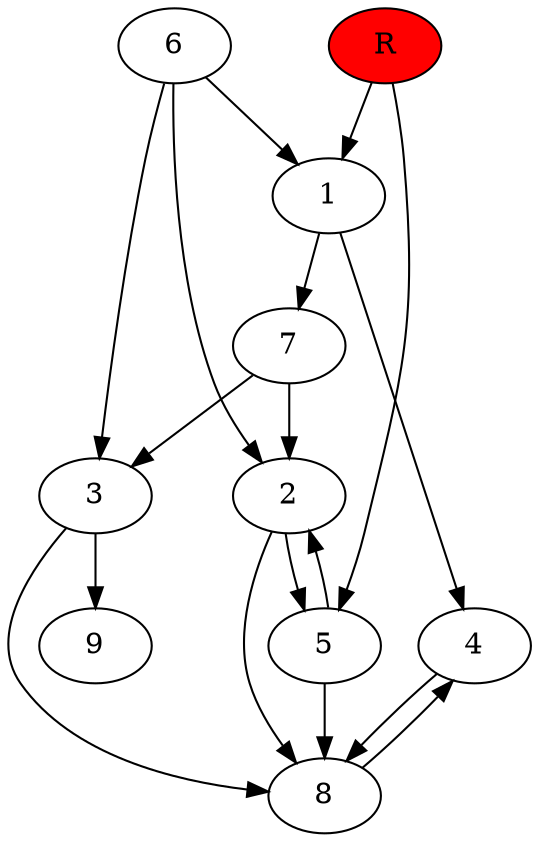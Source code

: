 digraph prb7130 {
	1
	2
	3
	4
	5
	6
	7
	8
	R [fillcolor="#ff0000" style=filled]
	1 -> 4
	1 -> 7
	2 -> 5
	2 -> 8
	3 -> 8
	3 -> 9
	4 -> 8
	5 -> 2
	5 -> 8
	6 -> 1
	6 -> 2
	6 -> 3
	7 -> 2
	7 -> 3
	8 -> 4
	R -> 1
	R -> 5
}
